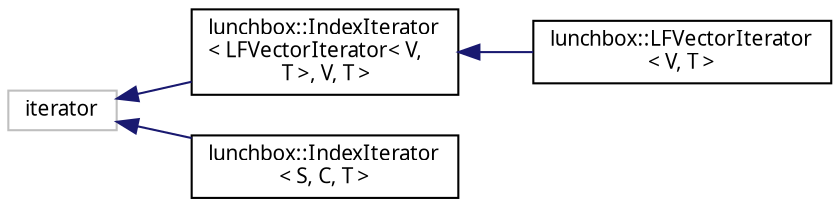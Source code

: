 digraph "Graphical Class Hierarchy"
{
  edge [fontname="Sans",fontsize="10",labelfontname="Sans",labelfontsize="10"];
  node [fontname="Sans",fontsize="10",shape=record];
  rankdir="LR";
  Node1 [label="iterator",height=0.2,width=0.4,color="grey75", fillcolor="white", style="filled"];
  Node1 -> Node2 [dir="back",color="midnightblue",fontsize="10",style="solid",fontname="Sans"];
  Node2 [label="lunchbox::IndexIterator\l\< LFVectorIterator\< V,\l T \>, V, T \>",height=0.2,width=0.4,color="black", fillcolor="white", style="filled",URL="$classlunchbox_1_1_index_iterator.html"];
  Node2 -> Node3 [dir="back",color="midnightblue",fontsize="10",style="solid",fontname="Sans"];
  Node3 [label="lunchbox::LFVectorIterator\l\< V, T \>",height=0.2,width=0.4,color="black", fillcolor="white", style="filled",URL="$classlunchbox_1_1_l_f_vector_iterator.html",tooltip="An iterator for LFVector. "];
  Node1 -> Node4 [dir="back",color="midnightblue",fontsize="10",style="solid",fontname="Sans"];
  Node4 [label="lunchbox::IndexIterator\l\< S, C, T \>",height=0.2,width=0.4,color="black", fillcolor="white", style="filled",URL="$classlunchbox_1_1_index_iterator.html",tooltip="Counter-based, as opposed to pointer-based, iterator for any container. "];
}
